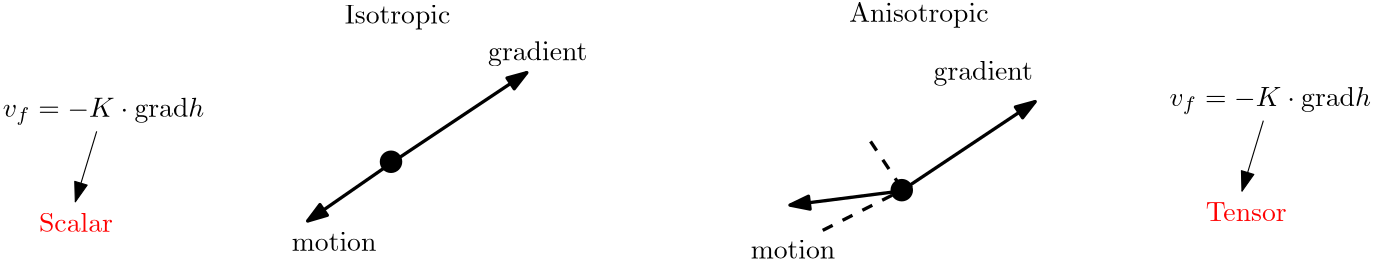 <?xml version="1.0"?>
<!DOCTYPE ipe SYSTEM "ipe.dtd">
<ipe version="70206" creator="Ipe 7.2.9">
<info created="D:20201201030631" modified="D:20201201205653"/>
<ipestyle name="basic">
<symbol name="arrow/arc(spx)">
<path stroke="sym-stroke" fill="sym-stroke" pen="sym-pen">
0 0 m
-1 0.333 l
-1 -0.333 l
h
</path>
</symbol>
<symbol name="arrow/farc(spx)">
<path stroke="sym-stroke" fill="white" pen="sym-pen">
0 0 m
-1 0.333 l
-1 -0.333 l
h
</path>
</symbol>
<symbol name="arrow/ptarc(spx)">
<path stroke="sym-stroke" fill="sym-stroke" pen="sym-pen">
0 0 m
-1 0.333 l
-0.8 0 l
-1 -0.333 l
h
</path>
</symbol>
<symbol name="arrow/fptarc(spx)">
<path stroke="sym-stroke" fill="white" pen="sym-pen">
0 0 m
-1 0.333 l
-0.8 0 l
-1 -0.333 l
h
</path>
</symbol>
<symbol name="mark/circle(sx)" transformations="translations">
<path fill="sym-stroke">
0.6 0 0 0.6 0 0 e
0.4 0 0 0.4 0 0 e
</path>
</symbol>
<symbol name="mark/disk(sx)" transformations="translations">
<path fill="sym-stroke">
0.6 0 0 0.6 0 0 e
</path>
</symbol>
<symbol name="mark/fdisk(sfx)" transformations="translations">
<group>
<path fill="sym-fill">
0.5 0 0 0.5 0 0 e
</path>
<path fill="sym-stroke" fillrule="eofill">
0.6 0 0 0.6 0 0 e
0.4 0 0 0.4 0 0 e
</path>
</group>
</symbol>
<symbol name="mark/box(sx)" transformations="translations">
<path fill="sym-stroke" fillrule="eofill">
-0.6 -0.6 m
0.6 -0.6 l
0.6 0.6 l
-0.6 0.6 l
h
-0.4 -0.4 m
0.4 -0.4 l
0.4 0.4 l
-0.4 0.4 l
h
</path>
</symbol>
<symbol name="mark/square(sx)" transformations="translations">
<path fill="sym-stroke">
-0.6 -0.6 m
0.6 -0.6 l
0.6 0.6 l
-0.6 0.6 l
h
</path>
</symbol>
<symbol name="mark/fsquare(sfx)" transformations="translations">
<group>
<path fill="sym-fill">
-0.5 -0.5 m
0.5 -0.5 l
0.5 0.5 l
-0.5 0.5 l
h
</path>
<path fill="sym-stroke" fillrule="eofill">
-0.6 -0.6 m
0.6 -0.6 l
0.6 0.6 l
-0.6 0.6 l
h
-0.4 -0.4 m
0.4 -0.4 l
0.4 0.4 l
-0.4 0.4 l
h
</path>
</group>
</symbol>
<symbol name="mark/cross(sx)" transformations="translations">
<group>
<path fill="sym-stroke">
-0.43 -0.57 m
0.57 0.43 l
0.43 0.57 l
-0.57 -0.43 l
h
</path>
<path fill="sym-stroke">
-0.43 0.57 m
0.57 -0.43 l
0.43 -0.57 l
-0.57 0.43 l
h
</path>
</group>
</symbol>
<symbol name="arrow/fnormal(spx)">
<path stroke="sym-stroke" fill="white" pen="sym-pen">
0 0 m
-1 0.333 l
-1 -0.333 l
h
</path>
</symbol>
<symbol name="arrow/pointed(spx)">
<path stroke="sym-stroke" fill="sym-stroke" pen="sym-pen">
0 0 m
-1 0.333 l
-0.8 0 l
-1 -0.333 l
h
</path>
</symbol>
<symbol name="arrow/fpointed(spx)">
<path stroke="sym-stroke" fill="white" pen="sym-pen">
0 0 m
-1 0.333 l
-0.8 0 l
-1 -0.333 l
h
</path>
</symbol>
<symbol name="arrow/linear(spx)">
<path stroke="sym-stroke" pen="sym-pen">
-1 0.333 m
0 0 l
-1 -0.333 l
</path>
</symbol>
<symbol name="arrow/fdouble(spx)">
<path stroke="sym-stroke" fill="white" pen="sym-pen">
0 0 m
-1 0.333 l
-1 -0.333 l
h
-1 0 m
-2 0.333 l
-2 -0.333 l
h
</path>
</symbol>
<symbol name="arrow/double(spx)">
<path stroke="sym-stroke" fill="sym-stroke" pen="sym-pen">
0 0 m
-1 0.333 l
-1 -0.333 l
h
-1 0 m
-2 0.333 l
-2 -0.333 l
h
</path>
</symbol>
<pen name="heavier" value="0.8"/>
<pen name="fat" value="1.2"/>
<pen name="ultrafat" value="2"/>
<symbolsize name="large" value="5"/>
<symbolsize name="small" value="2"/>
<symbolsize name="tiny" value="1.1"/>
<arrowsize name="large" value="10"/>
<arrowsize name="small" value="5"/>
<arrowsize name="tiny" value="3"/>
<color name="red" value="1 0 0"/>
<color name="green" value="0 1 0"/>
<color name="blue" value="0 0 1"/>
<color name="yellow" value="1 1 0"/>
<color name="orange" value="1 0.647 0"/>
<color name="gold" value="1 0.843 0"/>
<color name="purple" value="0.627 0.125 0.941"/>
<color name="gray" value="0.745"/>
<color name="brown" value="0.647 0.165 0.165"/>
<color name="navy" value="0 0 0.502"/>
<color name="pink" value="1 0.753 0.796"/>
<color name="seagreen" value="0.18 0.545 0.341"/>
<color name="turquoise" value="0.251 0.878 0.816"/>
<color name="violet" value="0.933 0.51 0.933"/>
<color name="darkblue" value="0 0 0.545"/>
<color name="darkcyan" value="0 0.545 0.545"/>
<color name="darkgray" value="0.663"/>
<color name="darkgreen" value="0 0.392 0"/>
<color name="darkmagenta" value="0.545 0 0.545"/>
<color name="darkorange" value="1 0.549 0"/>
<color name="darkred" value="0.545 0 0"/>
<color name="lightblue" value="0.678 0.847 0.902"/>
<color name="lightcyan" value="0.878 1 1"/>
<color name="lightgray" value="0.827"/>
<color name="lightgreen" value="0.565 0.933 0.565"/>
<color name="lightyellow" value="1 1 0.878"/>
<dashstyle name="dashed" value="[4] 0"/>
<dashstyle name="dotted" value="[1 3] 0"/>
<dashstyle name="dash dotted" value="[4 2 1 2] 0"/>
<dashstyle name="dash dot dotted" value="[4 2 1 2 1 2] 0"/>
<textsize name="large" value="\large"/>
<textsize name="Large" value="\Large"/>
<textsize name="LARGE" value="\LARGE"/>
<textsize name="huge" value="\huge"/>
<textsize name="Huge" value="\Huge"/>
<textsize name="small" value="\small"/>
<textsize name="footnote" value="\footnotesize"/>
<textsize name="tiny" value="\tiny"/>
<textstyle name="center" begin="\begin{center}" end="\end{center}"/>
<textstyle name="itemize" begin="\begin{itemize}" end="\end{itemize}"/>
<textstyle name="item" begin="\begin{itemize}\item{}" end="\end{itemize}"/>
<gridsize name="4 pts" value="4"/>
<gridsize name="8 pts (~3 mm)" value="8"/>
<gridsize name="16 pts (~6 mm)" value="16"/>
<gridsize name="32 pts (~12 mm)" value="32"/>
<gridsize name="10 pts (~3.5 mm)" value="10"/>
<gridsize name="20 pts (~7 mm)" value="20"/>
<gridsize name="14 pts (~5 mm)" value="14"/>
<gridsize name="28 pts (~10 mm)" value="28"/>
<gridsize name="56 pts (~20 mm)" value="56"/>
<anglesize name="90 deg" value="90"/>
<anglesize name="60 deg" value="60"/>
<anglesize name="45 deg" value="45"/>
<anglesize name="30 deg" value="30"/>
<anglesize name="22.5 deg" value="22.5"/>
<opacity name="10%" value="0.1"/>
<opacity name="30%" value="0.3"/>
<opacity name="50%" value="0.5"/>
<opacity name="75%" value="0.75"/>
<tiling name="falling" angle="-60" step="4" width="1"/>
<tiling name="rising" angle="30" step="4" width="1"/>
</ipestyle>
<page>
<layer name="alpha"/>
<view layers="alpha" active="alpha"/>
<path layer="alpha" matrix="1 0 0 1 28.6564 -144.094" stroke="black" pen="fat" arrow="normal/normal">
128 736 m
176 768 l
</path>
<path matrix="0.643836 0 0 0.669118 74.2454 99.435" stroke="black" pen="fat" arrow="normal/normal">
128 736 m
80 704 l
</path>
<path matrix="1 0 0 1 -167.958 -170.066" stroke="black" fill="black" pen="fat">
3.45046 0 0 3.45046 323.724 761.879 e
</path>
<path matrix="1 0 0 1 211.674 -154.528" stroke="black" pen="fat" arrow="normal/normal">
128 736 m
176 768 l
</path>
<path matrix="0.619939 -0.321432 0.311272 0.640174 30.6657 151.24" stroke="black" pen="fat" arrow="normal/normal">
128 736 m
80 704 l
</path>
<path matrix="1 0 0 1 15.912 -180.286" stroke="black" fill="black" pen="fat">
3.45046 0 0 3.45046 323.724 761.879 e
</path>
<path matrix="1 0 0 1 195.707 -107.473" stroke="black" fill="black" dash="dashed" pen="fat">
147.588 690.862 m
114.799 674.255 l
</path>
<path matrix="1 0 0 1 195.068 -106.409" stroke="black" fill="black" dash="dashed" pen="fat">
144.394 688.946 m
133.323 705.553 l
</path>
<text matrix="1 0 0 1 91.04 -118.545" transformations="translations" pos="99.6825 746.859" stroke="black" type="label" width="35.727" height="6.926" depth="1.93" valign="baseline">gradient</text>
<text matrix="1 0 0 1 20.3528 -187.103" transformations="translations" pos="99.6825 746.859" stroke="black" type="label" width="30.441" height="6.654" depth="0" valign="baseline">motion</text>
<text matrix="1 0 0 1 67.1307 -182.608" transformations="translations" pos="72.0038 824.146" stroke="black" type="label" width="37.996" height="6.815" depth="1.93" valign="baseline">Isotropic</text>
<text matrix="1 0 0 1 248.704 -181.912" transformations="translations" pos="72.0038 824.146" stroke="black" type="label" width="50.173" height="6.815" depth="1.93" valign="baseline">Anisotropic</text>
<text matrix="1 0 0 1 251.395 -125.502" transformations="translations" pos="99.6825 746.859" stroke="black" type="label" width="35.727" height="6.926" depth="1.93" valign="baseline">gradient</text>
<text matrix="1 0 0 1 185.577 -189.886" transformations="translations" pos="99.6825 746.859" stroke="black" type="label" width="30.441" height="6.654" depth="0" valign="baseline">motion</text>
<text matrix="1 0 0 1 -80 -128" transformations="translations" pos="96 736" stroke="black" type="label" width="72.535" height="6.919" depth="2.85" valign="baseline">$v_f = - K\cdot \textrm{grad}h$</text>
<path stroke="black" arrow="normal/normal">
49.8077 602.769 m
42.1154 577.385 l
</path>
<text matrix="1 0 0 1 -5.38462 6.15385" transformations="translations" pos="34.4231 560.462" stroke="red" type="label" width="26.595" height="6.918" depth="0" valign="baseline">Scalar</text>
<text matrix="1 0 0 1 340 -124.154" transformations="translations" pos="96 736" stroke="black" type="label" width="72.535" height="6.919" depth="2.85" valign="baseline" style="math">v_f = - K\cdot \textrm{grad}h</text>
<path matrix="1 0 0 1 420 3.84646" stroke="black" arrow="normal/normal">
49.8077 602.769 m
42.1154 577.385 l
</path>
<text matrix="1 0 0 1 414.615 10.0003" transformations="translations" pos="34.4231 560.462" stroke="red" type="label" width="29.141" height="6.808" depth="0" valign="baseline">Tensor</text>
</page>
</ipe>
